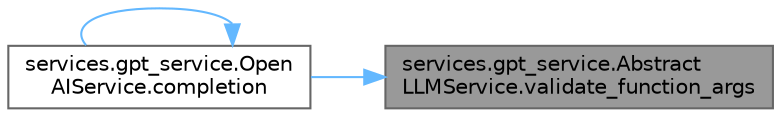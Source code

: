 digraph "services.gpt_service.AbstractLLMService.validate_function_args"
{
 // LATEX_PDF_SIZE
  bgcolor="transparent";
  edge [fontname=Helvetica,fontsize=10,labelfontname=Helvetica,labelfontsize=10];
  node [fontname=Helvetica,fontsize=10,shape=box,height=0.2,width=0.4];
  rankdir="RL";
  Node1 [id="Node000001",label="services.gpt_service.Abstract\lLLMService.validate_function_args",height=0.2,width=0.4,color="gray40", fillcolor="grey60", style="filled", fontcolor="black",tooltip=" "];
  Node1 -> Node2 [id="edge1_Node000001_Node000002",dir="back",color="steelblue1",style="solid",tooltip=" "];
  Node2 [id="Node000002",label="services.gpt_service.Open\lAIService.completion",height=0.2,width=0.4,color="grey40", fillcolor="white", style="filled",URL="$classservices_1_1gpt__service_1_1_open_a_i_service.html#aa069d843d4ce3347e4896c0f4230892d",tooltip=" "];
  Node2 -> Node2 [id="edge2_Node000002_Node000002",dir="back",color="steelblue1",style="solid",tooltip=" "];
}
